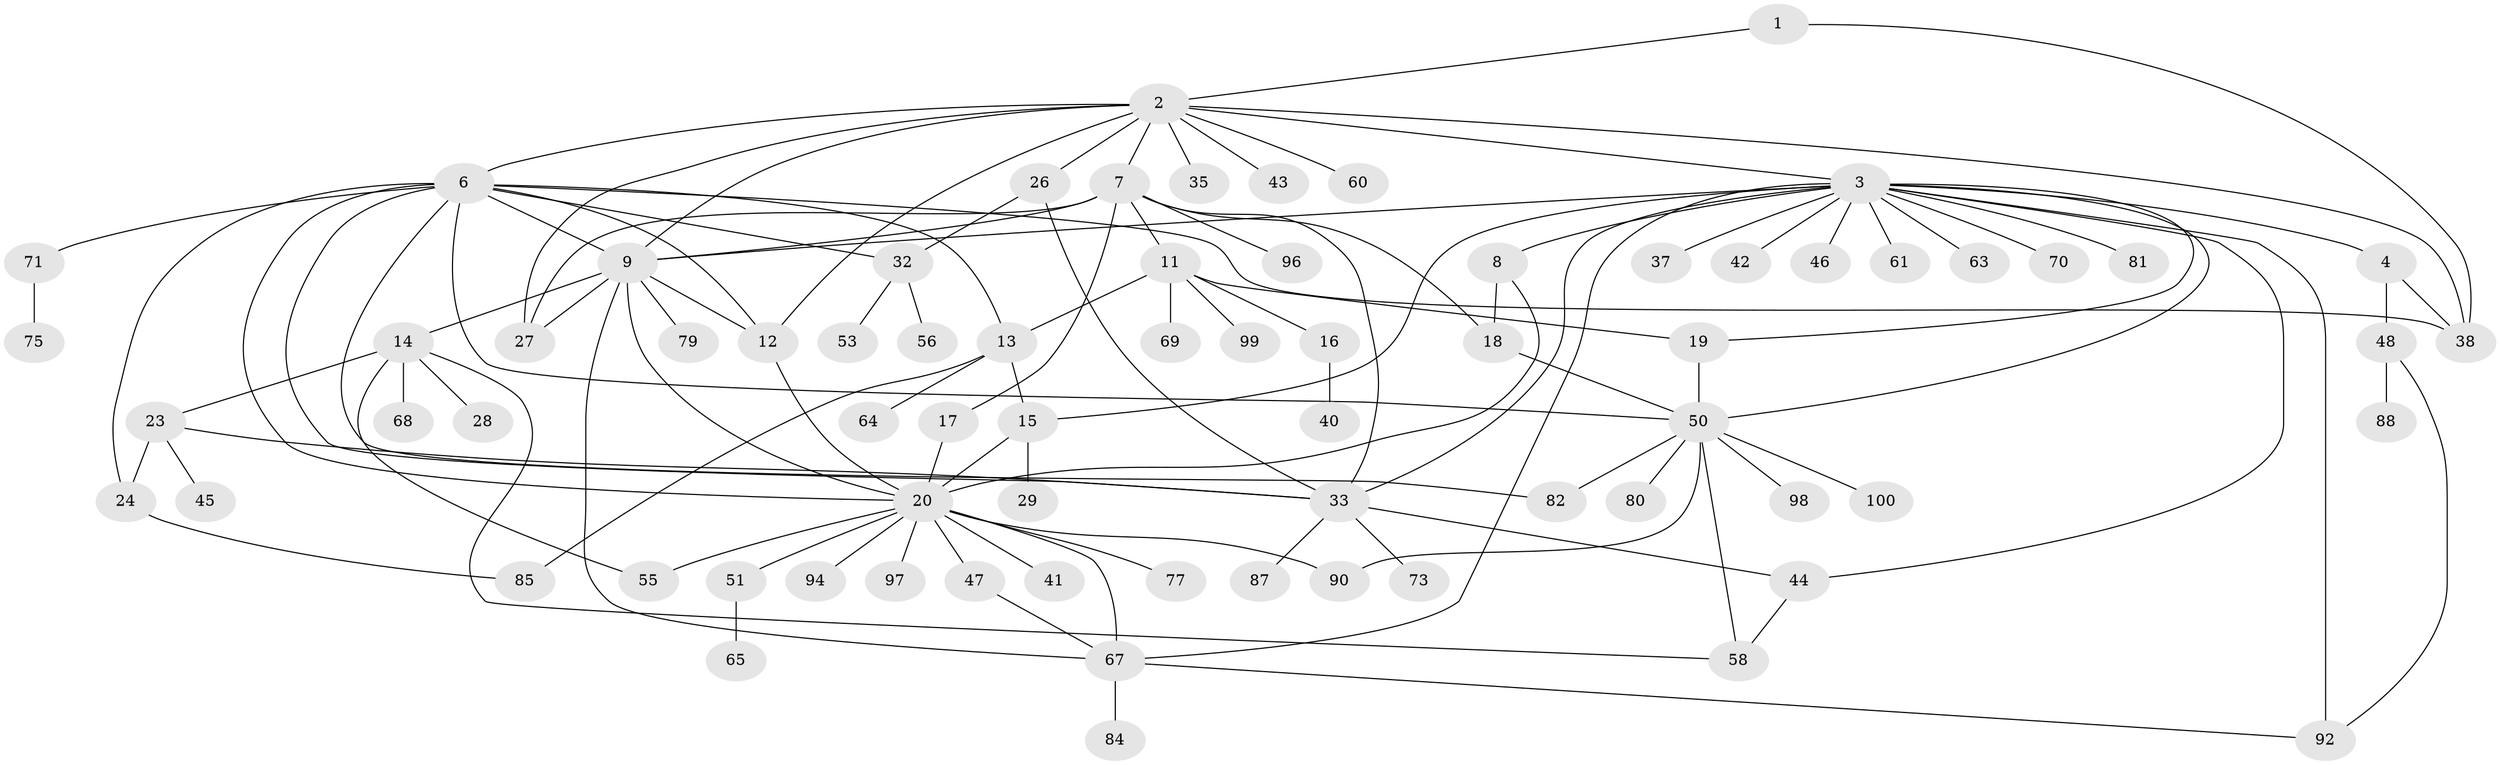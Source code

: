 // original degree distribution, {3: 0.16, 10: 0.02, 18: 0.01, 4: 0.07, 8: 0.01, 11: 0.02, 6: 0.01, 7: 0.04, 5: 0.01, 2: 0.2, 15: 0.01, 1: 0.44}
// Generated by graph-tools (version 1.1) at 2025/41/03/06/25 10:41:48]
// undirected, 73 vertices, 112 edges
graph export_dot {
graph [start="1"]
  node [color=gray90,style=filled];
  1 [super="+31"];
  2 [super="+5"];
  3 [super="+59"];
  4 [super="+39"];
  6 [super="+10"];
  7 [super="+83"];
  8;
  9 [super="+72"];
  11 [super="+54"];
  12 [super="+30"];
  13 [super="+21"];
  14 [super="+22"];
  15 [super="+25"];
  16 [super="+95"];
  17;
  18;
  19 [super="+57"];
  20 [super="+74"];
  23 [super="+36"];
  24 [super="+93"];
  26;
  27;
  28;
  29;
  32 [super="+34"];
  33 [super="+89"];
  35;
  37 [super="+66"];
  38 [super="+91"];
  40;
  41 [super="+49"];
  42;
  43;
  44 [super="+86"];
  45;
  46;
  47;
  48 [super="+52"];
  50 [super="+62"];
  51;
  53;
  55;
  56;
  58 [super="+76"];
  60;
  61;
  63;
  64;
  65;
  67 [super="+78"];
  68;
  69;
  70;
  71;
  73;
  75;
  77;
  79;
  80;
  81;
  82;
  84;
  85;
  87;
  88;
  90;
  92;
  94;
  96;
  97;
  98;
  99;
  100;
  1 -- 2;
  1 -- 38;
  2 -- 3;
  2 -- 6;
  2 -- 7;
  2 -- 12;
  2 -- 26;
  2 -- 27;
  2 -- 38;
  2 -- 60;
  2 -- 9;
  2 -- 35;
  2 -- 43;
  3 -- 4;
  3 -- 8;
  3 -- 9;
  3 -- 15;
  3 -- 33;
  3 -- 37;
  3 -- 42;
  3 -- 46;
  3 -- 50;
  3 -- 61;
  3 -- 63;
  3 -- 67;
  3 -- 70;
  3 -- 81;
  3 -- 92;
  3 -- 44;
  3 -- 19;
  4 -- 48;
  4 -- 38;
  6 -- 13;
  6 -- 20;
  6 -- 24;
  6 -- 38;
  6 -- 71;
  6 -- 32;
  6 -- 50;
  6 -- 82;
  6 -- 9;
  6 -- 33;
  6 -- 12;
  7 -- 9;
  7 -- 11;
  7 -- 17;
  7 -- 18;
  7 -- 33;
  7 -- 96;
  7 -- 27;
  8 -- 18;
  8 -- 20;
  9 -- 12;
  9 -- 14;
  9 -- 20 [weight=2];
  9 -- 27;
  9 -- 67;
  9 -- 79;
  11 -- 13;
  11 -- 16;
  11 -- 19;
  11 -- 69;
  11 -- 99;
  12 -- 20;
  13 -- 64;
  13 -- 85;
  13 -- 15;
  14 -- 23;
  14 -- 28;
  14 -- 55;
  14 -- 58;
  14 -- 68;
  15 -- 20;
  15 -- 29;
  16 -- 40;
  17 -- 20;
  18 -- 50;
  19 -- 50;
  20 -- 41;
  20 -- 47;
  20 -- 51;
  20 -- 55;
  20 -- 67;
  20 -- 77;
  20 -- 90;
  20 -- 94;
  20 -- 97;
  23 -- 33;
  23 -- 24;
  23 -- 45;
  24 -- 85;
  26 -- 33;
  26 -- 32;
  32 -- 53;
  32 -- 56;
  33 -- 44;
  33 -- 73;
  33 -- 87;
  44 -- 58;
  47 -- 67;
  48 -- 88;
  48 -- 92;
  50 -- 58;
  50 -- 80;
  50 -- 82;
  50 -- 90;
  50 -- 98;
  50 -- 100;
  51 -- 65;
  67 -- 84;
  67 -- 92;
  71 -- 75;
}
